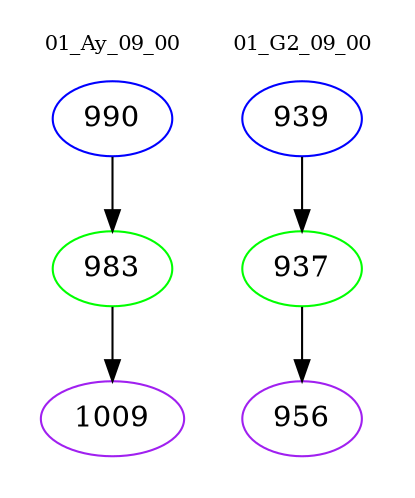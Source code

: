 digraph{
subgraph cluster_0 {
color = white
label = "01_Ay_09_00";
fontsize=10;
T0_990 [label="990", color="blue"]
T0_990 -> T0_983 [color="black"]
T0_983 [label="983", color="green"]
T0_983 -> T0_1009 [color="black"]
T0_1009 [label="1009", color="purple"]
}
subgraph cluster_1 {
color = white
label = "01_G2_09_00";
fontsize=10;
T1_939 [label="939", color="blue"]
T1_939 -> T1_937 [color="black"]
T1_937 [label="937", color="green"]
T1_937 -> T1_956 [color="black"]
T1_956 [label="956", color="purple"]
}
}

